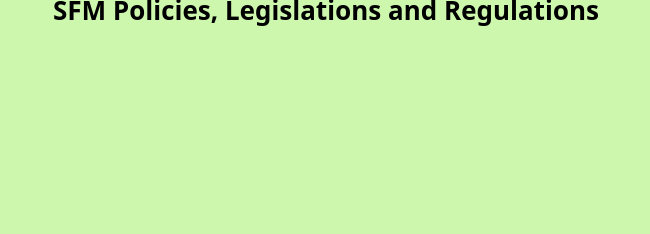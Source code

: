 {
    "$schema": "https://vega.github.io/schema/vega-lite/v5.json",
    "title": "SFM Policies, Legislations and Regulations",
    "config": {
      "background": "#cef7ae"
    },
    "width": 325,
    "height": 100,
    "data": {
      "values": [
        {"Category": "National SFM Policies", "Decision": "Yes", "Value": 164},
        {"Category": "National SFM Policies", "Decision": "No", "Value": 72},
        {"Category": "Sub-national Policies SFM", "Decision": "Yes", "Value": 93},
        {"Category": "Sub-national Policies SFM", "Decision": "No", "Value": 143},
        {"Category": "National SFM Legs & Regs", "Decision": "Yes", "Value": 171},
        {"Category": "National SFM Legs & Regs", "Decision": "No", "Value": 65},
        {"Category": "Sub-national SFM Legs & Regs", "Decision": "Yes", "Value": 87},
        {"Category": "Sub-national SFM Legs & Regs", "Decision": "No", "Value": 149}
      ]
    },
    "mark": "bar",
    "encoding": {
      "y": {"field": "Category", "type": "nominal"},
      "x": {"field": "Value", "type": "quantitative", "axis": {"title": "Count"}},
      "color": {
        "field": "Decision",
        "type": "nominal",
        "scale": {"range": ["grey", "lightgreen"]},
        "legend": {"title": "Decision"}
      },
      "tooltip": [
        {"field": "Category", "type": "nominal", "title": "Category"},
        {"field": "Decision", "type": "nominal", "title": "Decision"},
        {"field": "Value", "type": "quantitative", "title": "Value"}
      ]
    }
  }